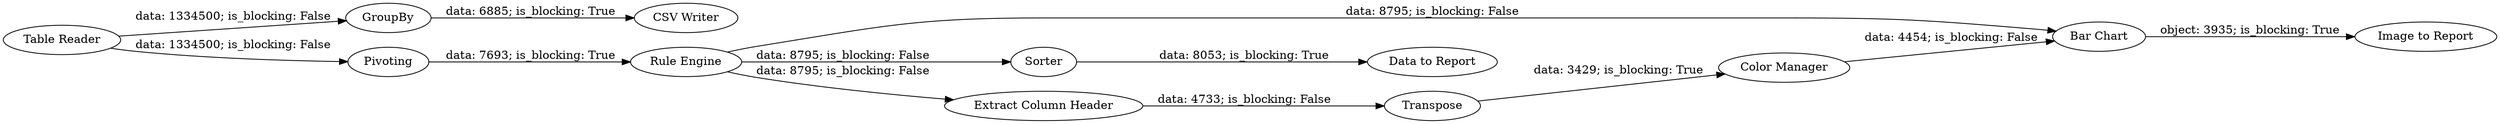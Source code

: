 digraph {
	"-7855685718138950141_6" [label="Color Manager"]
	"-7855685718138950141_17" [label="Image to Report"]
	"-7855685718138950141_15" [label="CSV Writer"]
	"-7855685718138950141_7" [label="Bar Chart"]
	"-7855685718138950141_13" [label="Table Reader"]
	"-7855685718138950141_9" [label=Transpose]
	"-7855685718138950141_16" [label="Data to Report"]
	"-7855685718138950141_14" [label=GroupBy]
	"-7855685718138950141_4" [label=Sorter]
	"-7855685718138950141_2" [label=Pivoting]
	"-7855685718138950141_12" [label="Rule Engine"]
	"-7855685718138950141_8" [label="Extract Column Header"]
	"-7855685718138950141_14" -> "-7855685718138950141_15" [label="data: 6885; is_blocking: True"]
	"-7855685718138950141_6" -> "-7855685718138950141_7" [label="data: 4454; is_blocking: False"]
	"-7855685718138950141_9" -> "-7855685718138950141_6" [label="data: 3429; is_blocking: True"]
	"-7855685718138950141_8" -> "-7855685718138950141_9" [label="data: 4733; is_blocking: False"]
	"-7855685718138950141_13" -> "-7855685718138950141_2" [label="data: 1334500; is_blocking: False"]
	"-7855685718138950141_4" -> "-7855685718138950141_16" [label="data: 8053; is_blocking: True"]
	"-7855685718138950141_12" -> "-7855685718138950141_8" [label="data: 8795; is_blocking: False"]
	"-7855685718138950141_7" -> "-7855685718138950141_17" [label="object: 3935; is_blocking: True"]
	"-7855685718138950141_12" -> "-7855685718138950141_7" [label="data: 8795; is_blocking: False"]
	"-7855685718138950141_13" -> "-7855685718138950141_14" [label="data: 1334500; is_blocking: False"]
	"-7855685718138950141_2" -> "-7855685718138950141_12" [label="data: 7693; is_blocking: True"]
	"-7855685718138950141_12" -> "-7855685718138950141_4" [label="data: 8795; is_blocking: False"]
	rankdir=LR
}
